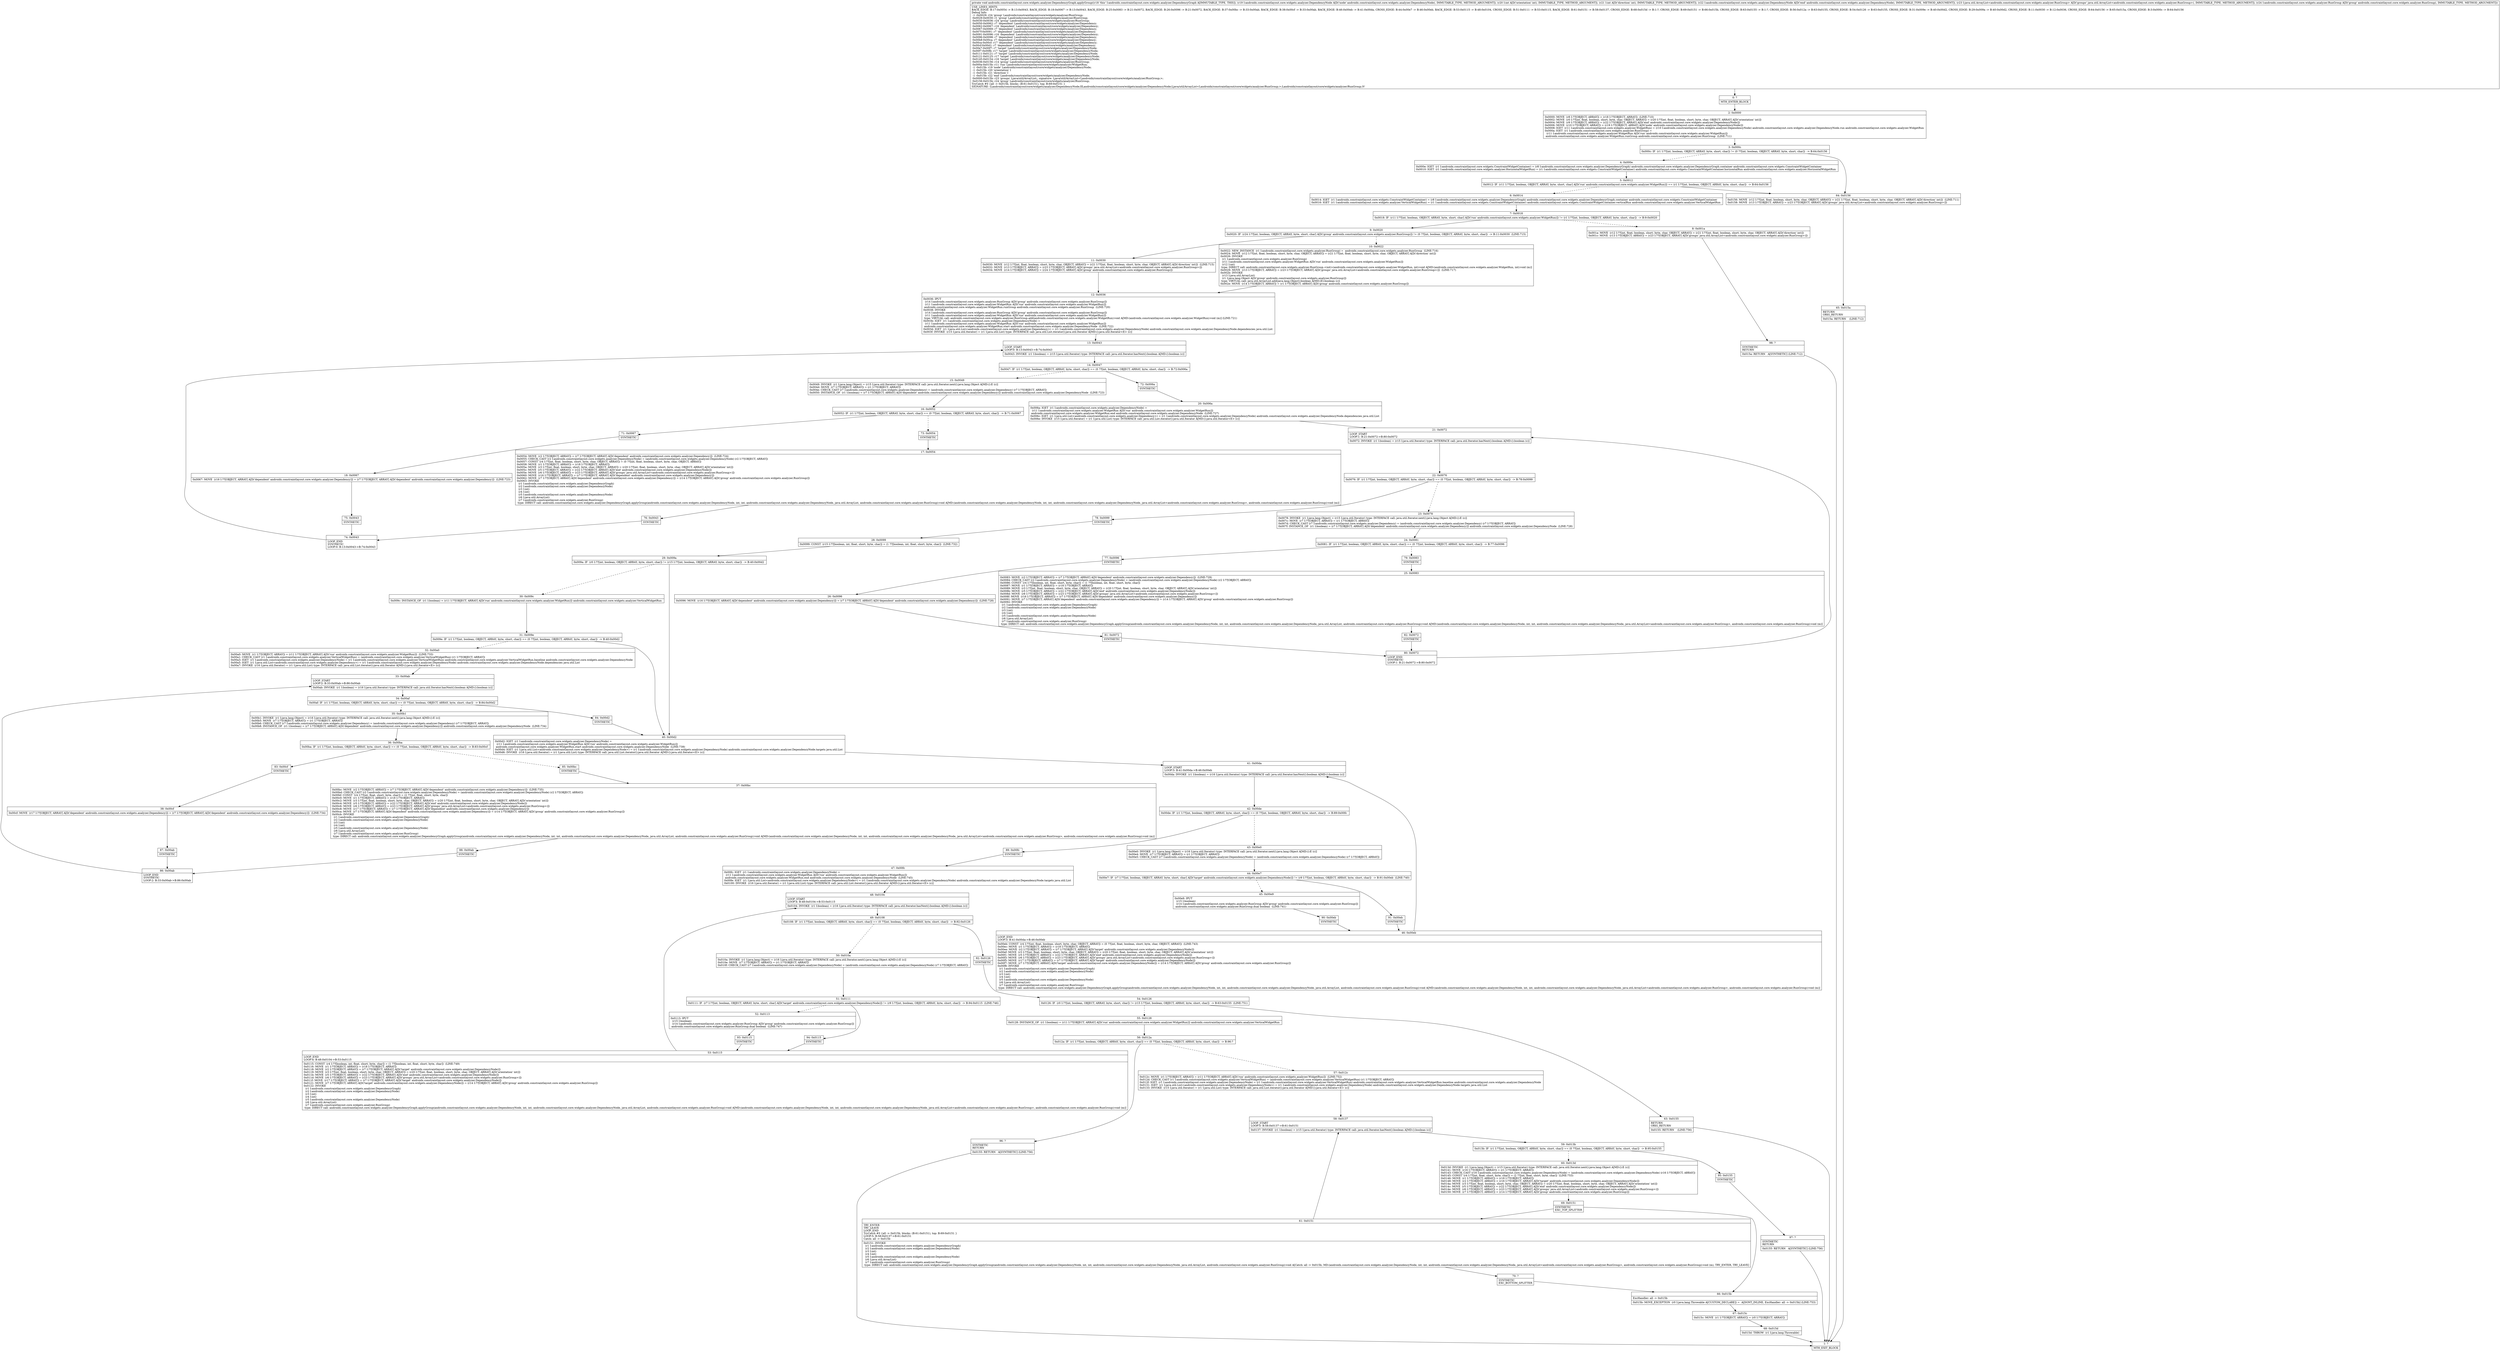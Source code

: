 digraph "CFG forandroidx.constraintlayout.core.widgets.analyzer.DependencyGraph.applyGroup(Landroidx\/constraintlayout\/core\/widgets\/analyzer\/DependencyNode;IILandroidx\/constraintlayout\/core\/widgets\/analyzer\/DependencyNode;Ljava\/util\/ArrayList;Landroidx\/constraintlayout\/core\/widgets\/analyzer\/RunGroup;)V" {
Node_0 [shape=record,label="{0\:\ ?|MTH_ENTER_BLOCK\l}"];
Node_2 [shape=record,label="{2\:\ 0x0000|0x0000: MOVE  (r8 I:??[OBJECT, ARRAY]) = (r18 I:??[OBJECT, ARRAY])  (LINE:710)\l0x0002: MOVE  (r0 I:??[int, float, boolean, short, byte, char, OBJECT, ARRAY]) = (r20 I:??[int, float, boolean, short, byte, char, OBJECT, ARRAY] A[D('orientation' int)]) \l0x0004: MOVE  (r9 I:??[OBJECT, ARRAY]) = (r22 I:??[OBJECT, ARRAY] A[D('end' androidx.constraintlayout.core.widgets.analyzer.DependencyNode)]) \l0x0006: MOVE  (r10 I:??[OBJECT, ARRAY]) = (r19 I:??[OBJECT, ARRAY] A[D('node' androidx.constraintlayout.core.widgets.analyzer.DependencyNode)]) \l0x0008: IGET  (r11 I:androidx.constraintlayout.core.widgets.analyzer.WidgetRun) = (r10 I:androidx.constraintlayout.core.widgets.analyzer.DependencyNode) androidx.constraintlayout.core.widgets.analyzer.DependencyNode.run androidx.constraintlayout.core.widgets.analyzer.WidgetRun \l0x000a: IGET  (r1 I:androidx.constraintlayout.core.widgets.analyzer.RunGroup) = \l  (r11 I:androidx.constraintlayout.core.widgets.analyzer.WidgetRun A[D('run' androidx.constraintlayout.core.widgets.analyzer.WidgetRun)])\l androidx.constraintlayout.core.widgets.analyzer.WidgetRun.runGroup androidx.constraintlayout.core.widgets.analyzer.RunGroup  (LINE:711)\l}"];
Node_3 [shape=record,label="{3\:\ 0x000c|0x000c: IF  (r1 I:??[int, boolean, OBJECT, ARRAY, byte, short, char]) != (0 ??[int, boolean, OBJECT, ARRAY, byte, short, char])  \-\> B:64:0x0156 \l}"];
Node_4 [shape=record,label="{4\:\ 0x000e|0x000e: IGET  (r1 I:androidx.constraintlayout.core.widgets.ConstraintWidgetContainer) = (r8 I:androidx.constraintlayout.core.widgets.analyzer.DependencyGraph) androidx.constraintlayout.core.widgets.analyzer.DependencyGraph.container androidx.constraintlayout.core.widgets.ConstraintWidgetContainer \l0x0010: IGET  (r1 I:androidx.constraintlayout.core.widgets.analyzer.HorizontalWidgetRun) = (r1 I:androidx.constraintlayout.core.widgets.ConstraintWidgetContainer) androidx.constraintlayout.core.widgets.ConstraintWidgetContainer.horizontalRun androidx.constraintlayout.core.widgets.analyzer.HorizontalWidgetRun \l}"];
Node_5 [shape=record,label="{5\:\ 0x0012|0x0012: IF  (r11 I:??[int, boolean, OBJECT, ARRAY, byte, short, char] A[D('run' androidx.constraintlayout.core.widgets.analyzer.WidgetRun)]) == (r1 I:??[int, boolean, OBJECT, ARRAY, byte, short, char])  \-\> B:64:0x0156 \l}"];
Node_6 [shape=record,label="{6\:\ 0x0014|0x0014: IGET  (r1 I:androidx.constraintlayout.core.widgets.ConstraintWidgetContainer) = (r8 I:androidx.constraintlayout.core.widgets.analyzer.DependencyGraph) androidx.constraintlayout.core.widgets.analyzer.DependencyGraph.container androidx.constraintlayout.core.widgets.ConstraintWidgetContainer \l0x0016: IGET  (r1 I:androidx.constraintlayout.core.widgets.analyzer.VerticalWidgetRun) = (r1 I:androidx.constraintlayout.core.widgets.ConstraintWidgetContainer) androidx.constraintlayout.core.widgets.ConstraintWidgetContainer.verticalRun androidx.constraintlayout.core.widgets.analyzer.VerticalWidgetRun \l}"];
Node_7 [shape=record,label="{7\:\ 0x0018|0x0018: IF  (r11 I:??[int, boolean, OBJECT, ARRAY, byte, short, char] A[D('run' androidx.constraintlayout.core.widgets.analyzer.WidgetRun)]) != (r1 I:??[int, boolean, OBJECT, ARRAY, byte, short, char])  \-\> B:9:0x0020 \l}"];
Node_8 [shape=record,label="{8\:\ 0x001a|0x001a: MOVE  (r12 I:??[int, float, boolean, short, byte, char, OBJECT, ARRAY]) = (r21 I:??[int, float, boolean, short, byte, char, OBJECT, ARRAY] A[D('direction' int)]) \l0x001c: MOVE  (r13 I:??[OBJECT, ARRAY]) = (r23 I:??[OBJECT, ARRAY] A[D('groups' java.util.ArrayList\<androidx.constraintlayout.core.widgets.analyzer.RunGroup\>)]) \l}"];
Node_98 [shape=record,label="{98\:\ ?|SYNTHETIC\lRETURN\l|0x015a: RETURN   A[SYNTHETIC] (LINE:712)\l}"];
Node_1 [shape=record,label="{1\:\ ?|MTH_EXIT_BLOCK\l}"];
Node_9 [shape=record,label="{9\:\ 0x0020|0x0020: IF  (r24 I:??[int, boolean, OBJECT, ARRAY, byte, short, char] A[D('group' androidx.constraintlayout.core.widgets.analyzer.RunGroup)]) != (0 ??[int, boolean, OBJECT, ARRAY, byte, short, char])  \-\> B:11:0x0030  (LINE:715)\l}"];
Node_10 [shape=record,label="{10\:\ 0x0022|0x0022: NEW_INSTANCE  (r1 I:androidx.constraintlayout.core.widgets.analyzer.RunGroup) =  androidx.constraintlayout.core.widgets.analyzer.RunGroup  (LINE:716)\l0x0024: MOVE  (r12 I:??[int, float, boolean, short, byte, char, OBJECT, ARRAY]) = (r21 I:??[int, float, boolean, short, byte, char, OBJECT, ARRAY] A[D('direction' int)]) \l0x0026: INVOKE  \l  (r1 I:androidx.constraintlayout.core.widgets.analyzer.RunGroup)\l  (r11 I:androidx.constraintlayout.core.widgets.analyzer.WidgetRun A[D('run' androidx.constraintlayout.core.widgets.analyzer.WidgetRun)])\l  (r12 I:int)\l type: DIRECT call: androidx.constraintlayout.core.widgets.analyzer.RunGroup.\<init\>(androidx.constraintlayout.core.widgets.analyzer.WidgetRun, int):void A[MD:(androidx.constraintlayout.core.widgets.analyzer.WidgetRun, int):void (m)]\l0x0029: MOVE  (r13 I:??[OBJECT, ARRAY]) = (r23 I:??[OBJECT, ARRAY] A[D('groups' java.util.ArrayList\<androidx.constraintlayout.core.widgets.analyzer.RunGroup\>)])  (LINE:717)\l0x002b: INVOKE  \l  (r13 I:java.util.ArrayList)\l  (r1 I:java.lang.Object A[D('group' androidx.constraintlayout.core.widgets.analyzer.RunGroup)])\l type: VIRTUAL call: java.util.ArrayList.add(java.lang.Object):boolean A[MD:(E):boolean (c)]\l0x002e: MOVE  (r14 I:??[OBJECT, ARRAY]) = (r1 I:??[OBJECT, ARRAY] A[D('group' androidx.constraintlayout.core.widgets.analyzer.RunGroup)]) \l}"];
Node_12 [shape=record,label="{12\:\ 0x0036|0x0036: IPUT  \l  (r14 I:androidx.constraintlayout.core.widgets.analyzer.RunGroup A[D('group' androidx.constraintlayout.core.widgets.analyzer.RunGroup)])\l  (r11 I:androidx.constraintlayout.core.widgets.analyzer.WidgetRun A[D('run' androidx.constraintlayout.core.widgets.analyzer.WidgetRun)])\l androidx.constraintlayout.core.widgets.analyzer.WidgetRun.runGroup androidx.constraintlayout.core.widgets.analyzer.RunGroup  (LINE:720)\l0x0038: INVOKE  \l  (r14 I:androidx.constraintlayout.core.widgets.analyzer.RunGroup A[D('group' androidx.constraintlayout.core.widgets.analyzer.RunGroup)])\l  (r11 I:androidx.constraintlayout.core.widgets.analyzer.WidgetRun A[D('run' androidx.constraintlayout.core.widgets.analyzer.WidgetRun)])\l type: VIRTUAL call: androidx.constraintlayout.core.widgets.analyzer.RunGroup.add(androidx.constraintlayout.core.widgets.analyzer.WidgetRun):void A[MD:(androidx.constraintlayout.core.widgets.analyzer.WidgetRun):void (m)] (LINE:721)\l0x003b: IGET  (r1 I:androidx.constraintlayout.core.widgets.analyzer.DependencyNode) = \l  (r11 I:androidx.constraintlayout.core.widgets.analyzer.WidgetRun A[D('run' androidx.constraintlayout.core.widgets.analyzer.WidgetRun)])\l androidx.constraintlayout.core.widgets.analyzer.WidgetRun.start androidx.constraintlayout.core.widgets.analyzer.DependencyNode  (LINE:722)\l0x003d: IGET  (r1 I:java.util.List\<androidx.constraintlayout.core.widgets.analyzer.Dependency\>) = (r1 I:androidx.constraintlayout.core.widgets.analyzer.DependencyNode) androidx.constraintlayout.core.widgets.analyzer.DependencyNode.dependencies java.util.List \l0x003f: INVOKE  (r15 I:java.util.Iterator) = (r1 I:java.util.List) type: INTERFACE call: java.util.List.iterator():java.util.Iterator A[MD:():java.util.Iterator\<E\> (c)]\l}"];
Node_13 [shape=record,label="{13\:\ 0x0043|LOOP_START\lLOOP:0: B:13:0x0043\-\>B:74:0x0043\l|0x0043: INVOKE  (r1 I:boolean) = (r15 I:java.util.Iterator) type: INTERFACE call: java.util.Iterator.hasNext():boolean A[MD:():boolean (c)]\l}"];
Node_14 [shape=record,label="{14\:\ 0x0047|0x0047: IF  (r1 I:??[int, boolean, OBJECT, ARRAY, byte, short, char]) == (0 ??[int, boolean, OBJECT, ARRAY, byte, short, char])  \-\> B:72:0x006a \l}"];
Node_15 [shape=record,label="{15\:\ 0x0049|0x0049: INVOKE  (r1 I:java.lang.Object) = (r15 I:java.util.Iterator) type: INTERFACE call: java.util.Iterator.next():java.lang.Object A[MD:():E (c)]\l0x004d: MOVE  (r7 I:??[OBJECT, ARRAY]) = (r1 I:??[OBJECT, ARRAY]) \l0x004e: CHECK_CAST (r7 I:androidx.constraintlayout.core.widgets.analyzer.Dependency) = (androidx.constraintlayout.core.widgets.analyzer.Dependency) (r7 I:??[OBJECT, ARRAY]) \l0x0050: INSTANCE_OF  (r1 I:boolean) = (r7 I:??[OBJECT, ARRAY] A[D('dependent' androidx.constraintlayout.core.widgets.analyzer.Dependency)]) androidx.constraintlayout.core.widgets.analyzer.DependencyNode  (LINE:723)\l}"];
Node_16 [shape=record,label="{16\:\ 0x0052|0x0052: IF  (r1 I:??[int, boolean, OBJECT, ARRAY, byte, short, char]) == (0 ??[int, boolean, OBJECT, ARRAY, byte, short, char])  \-\> B:71:0x0067 \l}"];
Node_71 [shape=record,label="{71\:\ 0x0067|SYNTHETIC\l}"];
Node_18 [shape=record,label="{18\:\ 0x0067|0x0067: MOVE  (r16 I:??[OBJECT, ARRAY] A[D('dependent' androidx.constraintlayout.core.widgets.analyzer.Dependency)]) = (r7 I:??[OBJECT, ARRAY] A[D('dependent' androidx.constraintlayout.core.widgets.analyzer.Dependency)])  (LINE:723)\l}"];
Node_75 [shape=record,label="{75\:\ 0x0043|SYNTHETIC\l}"];
Node_74 [shape=record,label="{74\:\ 0x0043|LOOP_END\lSYNTHETIC\lLOOP:0: B:13:0x0043\-\>B:74:0x0043\l}"];
Node_73 [shape=record,label="{73\:\ 0x0054|SYNTHETIC\l}"];
Node_17 [shape=record,label="{17\:\ 0x0054|0x0054: MOVE  (r2 I:??[OBJECT, ARRAY]) = (r7 I:??[OBJECT, ARRAY] A[D('dependent' androidx.constraintlayout.core.widgets.analyzer.Dependency)])  (LINE:724)\l0x0055: CHECK_CAST (r2 I:androidx.constraintlayout.core.widgets.analyzer.DependencyNode) = (androidx.constraintlayout.core.widgets.analyzer.DependencyNode) (r2 I:??[OBJECT, ARRAY]) \l0x0057: CONST  (r4 I:??[int, float, boolean, short, byte, char, OBJECT, ARRAY]) = (0 ??[int, float, boolean, short, byte, char, OBJECT, ARRAY]) \l0x0058: MOVE  (r1 I:??[OBJECT, ARRAY]) = (r18 I:??[OBJECT, ARRAY]) \l0x005a: MOVE  (r3 I:??[int, float, boolean, short, byte, char, OBJECT, ARRAY]) = (r20 I:??[int, float, boolean, short, byte, char, OBJECT, ARRAY] A[D('orientation' int)]) \l0x005c: MOVE  (r5 I:??[OBJECT, ARRAY]) = (r22 I:??[OBJECT, ARRAY] A[D('end' androidx.constraintlayout.core.widgets.analyzer.DependencyNode)]) \l0x005e: MOVE  (r6 I:??[OBJECT, ARRAY]) = (r23 I:??[OBJECT, ARRAY] A[D('groups' java.util.ArrayList\<androidx.constraintlayout.core.widgets.analyzer.RunGroup\>)]) \l0x0060: MOVE  (r16 I:??[OBJECT, ARRAY]) = (r7 I:??[OBJECT, ARRAY] A[D('dependent' androidx.constraintlayout.core.widgets.analyzer.Dependency)]) \l0x0062: MOVE  (r7 I:??[OBJECT, ARRAY] A[D('dependent' androidx.constraintlayout.core.widgets.analyzer.Dependency)]) = (r14 I:??[OBJECT, ARRAY] A[D('group' androidx.constraintlayout.core.widgets.analyzer.RunGroup)]) \l0x0063: INVOKE  \l  (r1 I:androidx.constraintlayout.core.widgets.analyzer.DependencyGraph)\l  (r2 I:androidx.constraintlayout.core.widgets.analyzer.DependencyNode)\l  (r3 I:int)\l  (r4 I:int)\l  (r5 I:androidx.constraintlayout.core.widgets.analyzer.DependencyNode)\l  (r6 I:java.util.ArrayList)\l  (r7 I:androidx.constraintlayout.core.widgets.analyzer.RunGroup)\l type: DIRECT call: androidx.constraintlayout.core.widgets.analyzer.DependencyGraph.applyGroup(androidx.constraintlayout.core.widgets.analyzer.DependencyNode, int, int, androidx.constraintlayout.core.widgets.analyzer.DependencyNode, java.util.ArrayList, androidx.constraintlayout.core.widgets.analyzer.RunGroup):void A[MD:(androidx.constraintlayout.core.widgets.analyzer.DependencyNode, int, int, androidx.constraintlayout.core.widgets.analyzer.DependencyNode, java.util.ArrayList\<androidx.constraintlayout.core.widgets.analyzer.RunGroup\>, androidx.constraintlayout.core.widgets.analyzer.RunGroup):void (m)]\l}"];
Node_76 [shape=record,label="{76\:\ 0x0043|SYNTHETIC\l}"];
Node_72 [shape=record,label="{72\:\ 0x006a|SYNTHETIC\l}"];
Node_20 [shape=record,label="{20\:\ 0x006a|0x006a: IGET  (r1 I:androidx.constraintlayout.core.widgets.analyzer.DependencyNode) = \l  (r11 I:androidx.constraintlayout.core.widgets.analyzer.WidgetRun A[D('run' androidx.constraintlayout.core.widgets.analyzer.WidgetRun)])\l androidx.constraintlayout.core.widgets.analyzer.WidgetRun.end androidx.constraintlayout.core.widgets.analyzer.DependencyNode  (LINE:727)\l0x006c: IGET  (r1 I:java.util.List\<androidx.constraintlayout.core.widgets.analyzer.Dependency\>) = (r1 I:androidx.constraintlayout.core.widgets.analyzer.DependencyNode) androidx.constraintlayout.core.widgets.analyzer.DependencyNode.dependencies java.util.List \l0x006e: INVOKE  (r15 I:java.util.Iterator) = (r1 I:java.util.List) type: INTERFACE call: java.util.List.iterator():java.util.Iterator A[MD:():java.util.Iterator\<E\> (c)]\l}"];
Node_21 [shape=record,label="{21\:\ 0x0072|LOOP_START\lLOOP:1: B:21:0x0072\-\>B:80:0x0072\l|0x0072: INVOKE  (r1 I:boolean) = (r15 I:java.util.Iterator) type: INTERFACE call: java.util.Iterator.hasNext():boolean A[MD:():boolean (c)]\l}"];
Node_22 [shape=record,label="{22\:\ 0x0076|0x0076: IF  (r1 I:??[int, boolean, OBJECT, ARRAY, byte, short, char]) == (0 ??[int, boolean, OBJECT, ARRAY, byte, short, char])  \-\> B:78:0x0099 \l}"];
Node_23 [shape=record,label="{23\:\ 0x0078|0x0078: INVOKE  (r1 I:java.lang.Object) = (r15 I:java.util.Iterator) type: INTERFACE call: java.util.Iterator.next():java.lang.Object A[MD:():E (c)]\l0x007c: MOVE  (r7 I:??[OBJECT, ARRAY]) = (r1 I:??[OBJECT, ARRAY]) \l0x007d: CHECK_CAST (r7 I:androidx.constraintlayout.core.widgets.analyzer.Dependency) = (androidx.constraintlayout.core.widgets.analyzer.Dependency) (r7 I:??[OBJECT, ARRAY]) \l0x007f: INSTANCE_OF  (r1 I:boolean) = (r7 I:??[OBJECT, ARRAY] A[D('dependent' androidx.constraintlayout.core.widgets.analyzer.Dependency)]) androidx.constraintlayout.core.widgets.analyzer.DependencyNode  (LINE:728)\l}"];
Node_24 [shape=record,label="{24\:\ 0x0081|0x0081: IF  (r1 I:??[int, boolean, OBJECT, ARRAY, byte, short, char]) == (0 ??[int, boolean, OBJECT, ARRAY, byte, short, char])  \-\> B:77:0x0096 \l}"];
Node_77 [shape=record,label="{77\:\ 0x0096|SYNTHETIC\l}"];
Node_26 [shape=record,label="{26\:\ 0x0096|0x0096: MOVE  (r16 I:??[OBJECT, ARRAY] A[D('dependent' androidx.constraintlayout.core.widgets.analyzer.Dependency)]) = (r7 I:??[OBJECT, ARRAY] A[D('dependent' androidx.constraintlayout.core.widgets.analyzer.Dependency)])  (LINE:728)\l}"];
Node_81 [shape=record,label="{81\:\ 0x0072|SYNTHETIC\l}"];
Node_80 [shape=record,label="{80\:\ 0x0072|LOOP_END\lSYNTHETIC\lLOOP:1: B:21:0x0072\-\>B:80:0x0072\l}"];
Node_79 [shape=record,label="{79\:\ 0x0083|SYNTHETIC\l}"];
Node_25 [shape=record,label="{25\:\ 0x0083|0x0083: MOVE  (r2 I:??[OBJECT, ARRAY]) = (r7 I:??[OBJECT, ARRAY] A[D('dependent' androidx.constraintlayout.core.widgets.analyzer.Dependency)])  (LINE:729)\l0x0084: CHECK_CAST (r2 I:androidx.constraintlayout.core.widgets.analyzer.DependencyNode) = (androidx.constraintlayout.core.widgets.analyzer.DependencyNode) (r2 I:??[OBJECT, ARRAY]) \l0x0086: CONST  (r4 I:??[boolean, int, float, short, byte, char]) = (1 ??[boolean, int, float, short, byte, char]) \l0x0087: MOVE  (r1 I:??[OBJECT, ARRAY]) = (r18 I:??[OBJECT, ARRAY]) \l0x0089: MOVE  (r3 I:??[int, float, boolean, short, byte, char, OBJECT, ARRAY]) = (r20 I:??[int, float, boolean, short, byte, char, OBJECT, ARRAY] A[D('orientation' int)]) \l0x008b: MOVE  (r5 I:??[OBJECT, ARRAY]) = (r22 I:??[OBJECT, ARRAY] A[D('end' androidx.constraintlayout.core.widgets.analyzer.DependencyNode)]) \l0x008d: MOVE  (r6 I:??[OBJECT, ARRAY]) = (r23 I:??[OBJECT, ARRAY] A[D('groups' java.util.ArrayList\<androidx.constraintlayout.core.widgets.analyzer.RunGroup\>)]) \l0x008f: MOVE  (r16 I:??[OBJECT, ARRAY]) = (r7 I:??[OBJECT, ARRAY] A[D('dependent' androidx.constraintlayout.core.widgets.analyzer.Dependency)]) \l0x0091: MOVE  (r7 I:??[OBJECT, ARRAY] A[D('dependent' androidx.constraintlayout.core.widgets.analyzer.Dependency)]) = (r14 I:??[OBJECT, ARRAY] A[D('group' androidx.constraintlayout.core.widgets.analyzer.RunGroup)]) \l0x0092: INVOKE  \l  (r1 I:androidx.constraintlayout.core.widgets.analyzer.DependencyGraph)\l  (r2 I:androidx.constraintlayout.core.widgets.analyzer.DependencyNode)\l  (r3 I:int)\l  (r4 I:int)\l  (r5 I:androidx.constraintlayout.core.widgets.analyzer.DependencyNode)\l  (r6 I:java.util.ArrayList)\l  (r7 I:androidx.constraintlayout.core.widgets.analyzer.RunGroup)\l type: DIRECT call: androidx.constraintlayout.core.widgets.analyzer.DependencyGraph.applyGroup(androidx.constraintlayout.core.widgets.analyzer.DependencyNode, int, int, androidx.constraintlayout.core.widgets.analyzer.DependencyNode, java.util.ArrayList, androidx.constraintlayout.core.widgets.analyzer.RunGroup):void A[MD:(androidx.constraintlayout.core.widgets.analyzer.DependencyNode, int, int, androidx.constraintlayout.core.widgets.analyzer.DependencyNode, java.util.ArrayList\<androidx.constraintlayout.core.widgets.analyzer.RunGroup\>, androidx.constraintlayout.core.widgets.analyzer.RunGroup):void (m)]\l}"];
Node_82 [shape=record,label="{82\:\ 0x0072|SYNTHETIC\l}"];
Node_78 [shape=record,label="{78\:\ 0x0099|SYNTHETIC\l}"];
Node_28 [shape=record,label="{28\:\ 0x0099|0x0099: CONST  (r15 I:??[boolean, int, float, short, byte, char]) = (1 ??[boolean, int, float, short, byte, char])  (LINE:732)\l}"];
Node_29 [shape=record,label="{29\:\ 0x009a|0x009a: IF  (r0 I:??[int, boolean, OBJECT, ARRAY, byte, short, char]) != (r15 I:??[int, boolean, OBJECT, ARRAY, byte, short, char])  \-\> B:40:0x00d2 \l}"];
Node_30 [shape=record,label="{30\:\ 0x009c|0x009c: INSTANCE_OF  (r1 I:boolean) = (r11 I:??[OBJECT, ARRAY] A[D('run' androidx.constraintlayout.core.widgets.analyzer.WidgetRun)]) androidx.constraintlayout.core.widgets.analyzer.VerticalWidgetRun \l}"];
Node_31 [shape=record,label="{31\:\ 0x009e|0x009e: IF  (r1 I:??[int, boolean, OBJECT, ARRAY, byte, short, char]) == (0 ??[int, boolean, OBJECT, ARRAY, byte, short, char])  \-\> B:40:0x00d2 \l}"];
Node_32 [shape=record,label="{32\:\ 0x00a0|0x00a0: MOVE  (r1 I:??[OBJECT, ARRAY]) = (r11 I:??[OBJECT, ARRAY] A[D('run' androidx.constraintlayout.core.widgets.analyzer.WidgetRun)])  (LINE:733)\l0x00a1: CHECK_CAST (r1 I:androidx.constraintlayout.core.widgets.analyzer.VerticalWidgetRun) = (androidx.constraintlayout.core.widgets.analyzer.VerticalWidgetRun) (r1 I:??[OBJECT, ARRAY]) \l0x00a3: IGET  (r1 I:androidx.constraintlayout.core.widgets.analyzer.DependencyNode) = (r1 I:androidx.constraintlayout.core.widgets.analyzer.VerticalWidgetRun) androidx.constraintlayout.core.widgets.analyzer.VerticalWidgetRun.baseline androidx.constraintlayout.core.widgets.analyzer.DependencyNode \l0x00a5: IGET  (r1 I:java.util.List\<androidx.constraintlayout.core.widgets.analyzer.Dependency\>) = (r1 I:androidx.constraintlayout.core.widgets.analyzer.DependencyNode) androidx.constraintlayout.core.widgets.analyzer.DependencyNode.dependencies java.util.List \l0x00a7: INVOKE  (r16 I:java.util.Iterator) = (r1 I:java.util.List) type: INTERFACE call: java.util.List.iterator():java.util.Iterator A[MD:():java.util.Iterator\<E\> (c)]\l}"];
Node_33 [shape=record,label="{33\:\ 0x00ab|LOOP_START\lLOOP:2: B:33:0x00ab\-\>B:86:0x00ab\l|0x00ab: INVOKE  (r1 I:boolean) = (r16 I:java.util.Iterator) type: INTERFACE call: java.util.Iterator.hasNext():boolean A[MD:():boolean (c)]\l}"];
Node_34 [shape=record,label="{34\:\ 0x00af|0x00af: IF  (r1 I:??[int, boolean, OBJECT, ARRAY, byte, short, char]) == (0 ??[int, boolean, OBJECT, ARRAY, byte, short, char])  \-\> B:84:0x00d2 \l}"];
Node_35 [shape=record,label="{35\:\ 0x00b1|0x00b1: INVOKE  (r1 I:java.lang.Object) = (r16 I:java.util.Iterator) type: INTERFACE call: java.util.Iterator.next():java.lang.Object A[MD:():E (c)]\l0x00b5: MOVE  (r7 I:??[OBJECT, ARRAY]) = (r1 I:??[OBJECT, ARRAY]) \l0x00b6: CHECK_CAST (r7 I:androidx.constraintlayout.core.widgets.analyzer.Dependency) = (androidx.constraintlayout.core.widgets.analyzer.Dependency) (r7 I:??[OBJECT, ARRAY]) \l0x00b8: INSTANCE_OF  (r1 I:boolean) = (r7 I:??[OBJECT, ARRAY] A[D('dependent' androidx.constraintlayout.core.widgets.analyzer.Dependency)]) androidx.constraintlayout.core.widgets.analyzer.DependencyNode  (LINE:734)\l}"];
Node_36 [shape=record,label="{36\:\ 0x00ba|0x00ba: IF  (r1 I:??[int, boolean, OBJECT, ARRAY, byte, short, char]) == (0 ??[int, boolean, OBJECT, ARRAY, byte, short, char])  \-\> B:83:0x00cf \l}"];
Node_83 [shape=record,label="{83\:\ 0x00cf|SYNTHETIC\l}"];
Node_38 [shape=record,label="{38\:\ 0x00cf|0x00cf: MOVE  (r17 I:??[OBJECT, ARRAY] A[D('dependent' androidx.constraintlayout.core.widgets.analyzer.Dependency)]) = (r7 I:??[OBJECT, ARRAY] A[D('dependent' androidx.constraintlayout.core.widgets.analyzer.Dependency)])  (LINE:734)\l}"];
Node_87 [shape=record,label="{87\:\ 0x00ab|SYNTHETIC\l}"];
Node_86 [shape=record,label="{86\:\ 0x00ab|LOOP_END\lSYNTHETIC\lLOOP:2: B:33:0x00ab\-\>B:86:0x00ab\l}"];
Node_85 [shape=record,label="{85\:\ 0x00bc|SYNTHETIC\l}"];
Node_37 [shape=record,label="{37\:\ 0x00bc|0x00bc: MOVE  (r2 I:??[OBJECT, ARRAY]) = (r7 I:??[OBJECT, ARRAY] A[D('dependent' androidx.constraintlayout.core.widgets.analyzer.Dependency)])  (LINE:735)\l0x00bd: CHECK_CAST (r2 I:androidx.constraintlayout.core.widgets.analyzer.DependencyNode) = (androidx.constraintlayout.core.widgets.analyzer.DependencyNode) (r2 I:??[OBJECT, ARRAY]) \l0x00bf: CONST  (r4 I:??[int, float, short, byte, char]) = (2 ??[int, float, short, byte, char]) \l0x00c0: MOVE  (r1 I:??[OBJECT, ARRAY]) = (r18 I:??[OBJECT, ARRAY]) \l0x00c2: MOVE  (r3 I:??[int, float, boolean, short, byte, char, OBJECT, ARRAY]) = (r20 I:??[int, float, boolean, short, byte, char, OBJECT, ARRAY] A[D('orientation' int)]) \l0x00c4: MOVE  (r5 I:??[OBJECT, ARRAY]) = (r22 I:??[OBJECT, ARRAY] A[D('end' androidx.constraintlayout.core.widgets.analyzer.DependencyNode)]) \l0x00c6: MOVE  (r6 I:??[OBJECT, ARRAY]) = (r23 I:??[OBJECT, ARRAY] A[D('groups' java.util.ArrayList\<androidx.constraintlayout.core.widgets.analyzer.RunGroup\>)]) \l0x00c8: MOVE  (r17 I:??[OBJECT, ARRAY]) = (r7 I:??[OBJECT, ARRAY] A[D('dependent' androidx.constraintlayout.core.widgets.analyzer.Dependency)]) \l0x00ca: MOVE  (r7 I:??[OBJECT, ARRAY] A[D('dependent' androidx.constraintlayout.core.widgets.analyzer.Dependency)]) = (r14 I:??[OBJECT, ARRAY] A[D('group' androidx.constraintlayout.core.widgets.analyzer.RunGroup)]) \l0x00cb: INVOKE  \l  (r1 I:androidx.constraintlayout.core.widgets.analyzer.DependencyGraph)\l  (r2 I:androidx.constraintlayout.core.widgets.analyzer.DependencyNode)\l  (r3 I:int)\l  (r4 I:int)\l  (r5 I:androidx.constraintlayout.core.widgets.analyzer.DependencyNode)\l  (r6 I:java.util.ArrayList)\l  (r7 I:androidx.constraintlayout.core.widgets.analyzer.RunGroup)\l type: DIRECT call: androidx.constraintlayout.core.widgets.analyzer.DependencyGraph.applyGroup(androidx.constraintlayout.core.widgets.analyzer.DependencyNode, int, int, androidx.constraintlayout.core.widgets.analyzer.DependencyNode, java.util.ArrayList, androidx.constraintlayout.core.widgets.analyzer.RunGroup):void A[MD:(androidx.constraintlayout.core.widgets.analyzer.DependencyNode, int, int, androidx.constraintlayout.core.widgets.analyzer.DependencyNode, java.util.ArrayList\<androidx.constraintlayout.core.widgets.analyzer.RunGroup\>, androidx.constraintlayout.core.widgets.analyzer.RunGroup):void (m)]\l}"];
Node_88 [shape=record,label="{88\:\ 0x00ab|SYNTHETIC\l}"];
Node_84 [shape=record,label="{84\:\ 0x00d2|SYNTHETIC\l}"];
Node_40 [shape=record,label="{40\:\ 0x00d2|0x00d2: IGET  (r1 I:androidx.constraintlayout.core.widgets.analyzer.DependencyNode) = \l  (r11 I:androidx.constraintlayout.core.widgets.analyzer.WidgetRun A[D('run' androidx.constraintlayout.core.widgets.analyzer.WidgetRun)])\l androidx.constraintlayout.core.widgets.analyzer.WidgetRun.start androidx.constraintlayout.core.widgets.analyzer.DependencyNode  (LINE:739)\l0x00d4: IGET  (r1 I:java.util.List\<androidx.constraintlayout.core.widgets.analyzer.DependencyNode\>) = (r1 I:androidx.constraintlayout.core.widgets.analyzer.DependencyNode) androidx.constraintlayout.core.widgets.analyzer.DependencyNode.targets java.util.List \l0x00d6: INVOKE  (r16 I:java.util.Iterator) = (r1 I:java.util.List) type: INTERFACE call: java.util.List.iterator():java.util.Iterator A[MD:():java.util.Iterator\<E\> (c)]\l}"];
Node_41 [shape=record,label="{41\:\ 0x00da|LOOP_START\lLOOP:3: B:41:0x00da\-\>B:46:0x00eb\l|0x00da: INVOKE  (r1 I:boolean) = (r16 I:java.util.Iterator) type: INTERFACE call: java.util.Iterator.hasNext():boolean A[MD:():boolean (c)]\l}"];
Node_42 [shape=record,label="{42\:\ 0x00de|0x00de: IF  (r1 I:??[int, boolean, OBJECT, ARRAY, byte, short, char]) == (0 ??[int, boolean, OBJECT, ARRAY, byte, short, char])  \-\> B:89:0x00fc \l}"];
Node_43 [shape=record,label="{43\:\ 0x00e0|0x00e0: INVOKE  (r1 I:java.lang.Object) = (r16 I:java.util.Iterator) type: INTERFACE call: java.util.Iterator.next():java.lang.Object A[MD:():E (c)]\l0x00e4: MOVE  (r7 I:??[OBJECT, ARRAY]) = (r1 I:??[OBJECT, ARRAY]) \l0x00e5: CHECK_CAST (r7 I:androidx.constraintlayout.core.widgets.analyzer.DependencyNode) = (androidx.constraintlayout.core.widgets.analyzer.DependencyNode) (r7 I:??[OBJECT, ARRAY]) \l}"];
Node_44 [shape=record,label="{44\:\ 0x00e7|0x00e7: IF  (r7 I:??[int, boolean, OBJECT, ARRAY, byte, short, char] A[D('target' androidx.constraintlayout.core.widgets.analyzer.DependencyNode)]) != (r9 I:??[int, boolean, OBJECT, ARRAY, byte, short, char])  \-\> B:91:0x00eb  (LINE:740)\l}"];
Node_45 [shape=record,label="{45\:\ 0x00e9|0x00e9: IPUT  \l  (r15 I:boolean)\l  (r14 I:androidx.constraintlayout.core.widgets.analyzer.RunGroup A[D('group' androidx.constraintlayout.core.widgets.analyzer.RunGroup)])\l androidx.constraintlayout.core.widgets.analyzer.RunGroup.dual boolean  (LINE:741)\l}"];
Node_90 [shape=record,label="{90\:\ 0x00eb|SYNTHETIC\l}"];
Node_46 [shape=record,label="{46\:\ 0x00eb|LOOP_END\lLOOP:3: B:41:0x00da\-\>B:46:0x00eb\l|0x00eb: CONST  (r4 I:??[int, float, boolean, short, byte, char, OBJECT, ARRAY]) = (0 ??[int, float, boolean, short, byte, char, OBJECT, ARRAY])  (LINE:743)\l0x00ec: MOVE  (r1 I:??[OBJECT, ARRAY]) = (r18 I:??[OBJECT, ARRAY]) \l0x00ee: MOVE  (r2 I:??[OBJECT, ARRAY]) = (r7 I:??[OBJECT, ARRAY] A[D('target' androidx.constraintlayout.core.widgets.analyzer.DependencyNode)]) \l0x00ef: MOVE  (r3 I:??[int, float, boolean, short, byte, char, OBJECT, ARRAY]) = (r20 I:??[int, float, boolean, short, byte, char, OBJECT, ARRAY] A[D('orientation' int)]) \l0x00f1: MOVE  (r5 I:??[OBJECT, ARRAY]) = (r22 I:??[OBJECT, ARRAY] A[D('end' androidx.constraintlayout.core.widgets.analyzer.DependencyNode)]) \l0x00f3: MOVE  (r6 I:??[OBJECT, ARRAY]) = (r23 I:??[OBJECT, ARRAY] A[D('groups' java.util.ArrayList\<androidx.constraintlayout.core.widgets.analyzer.RunGroup\>)]) \l0x00f5: MOVE  (r17 I:??[OBJECT, ARRAY]) = (r7 I:??[OBJECT, ARRAY] A[D('target' androidx.constraintlayout.core.widgets.analyzer.DependencyNode)]) \l0x00f7: MOVE  (r7 I:??[OBJECT, ARRAY] A[D('target' androidx.constraintlayout.core.widgets.analyzer.DependencyNode)]) = (r14 I:??[OBJECT, ARRAY] A[D('group' androidx.constraintlayout.core.widgets.analyzer.RunGroup)]) \l0x00f8: INVOKE  \l  (r1 I:androidx.constraintlayout.core.widgets.analyzer.DependencyGraph)\l  (r2 I:androidx.constraintlayout.core.widgets.analyzer.DependencyNode)\l  (r3 I:int)\l  (r4 I:int)\l  (r5 I:androidx.constraintlayout.core.widgets.analyzer.DependencyNode)\l  (r6 I:java.util.ArrayList)\l  (r7 I:androidx.constraintlayout.core.widgets.analyzer.RunGroup)\l type: DIRECT call: androidx.constraintlayout.core.widgets.analyzer.DependencyGraph.applyGroup(androidx.constraintlayout.core.widgets.analyzer.DependencyNode, int, int, androidx.constraintlayout.core.widgets.analyzer.DependencyNode, java.util.ArrayList, androidx.constraintlayout.core.widgets.analyzer.RunGroup):void A[MD:(androidx.constraintlayout.core.widgets.analyzer.DependencyNode, int, int, androidx.constraintlayout.core.widgets.analyzer.DependencyNode, java.util.ArrayList\<androidx.constraintlayout.core.widgets.analyzer.RunGroup\>, androidx.constraintlayout.core.widgets.analyzer.RunGroup):void (m)]\l}"];
Node_91 [shape=record,label="{91\:\ 0x00eb|SYNTHETIC\l}"];
Node_89 [shape=record,label="{89\:\ 0x00fc|SYNTHETIC\l}"];
Node_47 [shape=record,label="{47\:\ 0x00fc|0x00fc: IGET  (r1 I:androidx.constraintlayout.core.widgets.analyzer.DependencyNode) = \l  (r11 I:androidx.constraintlayout.core.widgets.analyzer.WidgetRun A[D('run' androidx.constraintlayout.core.widgets.analyzer.WidgetRun)])\l androidx.constraintlayout.core.widgets.analyzer.WidgetRun.end androidx.constraintlayout.core.widgets.analyzer.DependencyNode  (LINE:745)\l0x00fe: IGET  (r1 I:java.util.List\<androidx.constraintlayout.core.widgets.analyzer.DependencyNode\>) = (r1 I:androidx.constraintlayout.core.widgets.analyzer.DependencyNode) androidx.constraintlayout.core.widgets.analyzer.DependencyNode.targets java.util.List \l0x0100: INVOKE  (r16 I:java.util.Iterator) = (r1 I:java.util.List) type: INTERFACE call: java.util.List.iterator():java.util.Iterator A[MD:():java.util.Iterator\<E\> (c)]\l}"];
Node_48 [shape=record,label="{48\:\ 0x0104|LOOP_START\lLOOP:4: B:48:0x0104\-\>B:53:0x0115\l|0x0104: INVOKE  (r1 I:boolean) = (r16 I:java.util.Iterator) type: INTERFACE call: java.util.Iterator.hasNext():boolean A[MD:():boolean (c)]\l}"];
Node_49 [shape=record,label="{49\:\ 0x0108|0x0108: IF  (r1 I:??[int, boolean, OBJECT, ARRAY, byte, short, char]) == (0 ??[int, boolean, OBJECT, ARRAY, byte, short, char])  \-\> B:92:0x0126 \l}"];
Node_50 [shape=record,label="{50\:\ 0x010a|0x010a: INVOKE  (r1 I:java.lang.Object) = (r16 I:java.util.Iterator) type: INTERFACE call: java.util.Iterator.next():java.lang.Object A[MD:():E (c)]\l0x010e: MOVE  (r7 I:??[OBJECT, ARRAY]) = (r1 I:??[OBJECT, ARRAY]) \l0x010f: CHECK_CAST (r7 I:androidx.constraintlayout.core.widgets.analyzer.DependencyNode) = (androidx.constraintlayout.core.widgets.analyzer.DependencyNode) (r7 I:??[OBJECT, ARRAY]) \l}"];
Node_51 [shape=record,label="{51\:\ 0x0111|0x0111: IF  (r7 I:??[int, boolean, OBJECT, ARRAY, byte, short, char] A[D('target' androidx.constraintlayout.core.widgets.analyzer.DependencyNode)]) != (r9 I:??[int, boolean, OBJECT, ARRAY, byte, short, char])  \-\> B:94:0x0115  (LINE:746)\l}"];
Node_52 [shape=record,label="{52\:\ 0x0113|0x0113: IPUT  \l  (r15 I:boolean)\l  (r14 I:androidx.constraintlayout.core.widgets.analyzer.RunGroup A[D('group' androidx.constraintlayout.core.widgets.analyzer.RunGroup)])\l androidx.constraintlayout.core.widgets.analyzer.RunGroup.dual boolean  (LINE:747)\l}"];
Node_93 [shape=record,label="{93\:\ 0x0115|SYNTHETIC\l}"];
Node_53 [shape=record,label="{53\:\ 0x0115|LOOP_END\lLOOP:4: B:48:0x0104\-\>B:53:0x0115\l|0x0115: CONST  (r4 I:??[boolean, int, float, short, byte, char]) = (1 ??[boolean, int, float, short, byte, char])  (LINE:749)\l0x0116: MOVE  (r1 I:??[OBJECT, ARRAY]) = (r18 I:??[OBJECT, ARRAY]) \l0x0118: MOVE  (r2 I:??[OBJECT, ARRAY]) = (r7 I:??[OBJECT, ARRAY] A[D('target' androidx.constraintlayout.core.widgets.analyzer.DependencyNode)]) \l0x0119: MOVE  (r3 I:??[int, float, boolean, short, byte, char, OBJECT, ARRAY]) = (r20 I:??[int, float, boolean, short, byte, char, OBJECT, ARRAY] A[D('orientation' int)]) \l0x011b: MOVE  (r5 I:??[OBJECT, ARRAY]) = (r22 I:??[OBJECT, ARRAY] A[D('end' androidx.constraintlayout.core.widgets.analyzer.DependencyNode)]) \l0x011d: MOVE  (r6 I:??[OBJECT, ARRAY]) = (r23 I:??[OBJECT, ARRAY] A[D('groups' java.util.ArrayList\<androidx.constraintlayout.core.widgets.analyzer.RunGroup\>)]) \l0x011f: MOVE  (r17 I:??[OBJECT, ARRAY]) = (r7 I:??[OBJECT, ARRAY] A[D('target' androidx.constraintlayout.core.widgets.analyzer.DependencyNode)]) \l0x0121: MOVE  (r7 I:??[OBJECT, ARRAY] A[D('target' androidx.constraintlayout.core.widgets.analyzer.DependencyNode)]) = (r14 I:??[OBJECT, ARRAY] A[D('group' androidx.constraintlayout.core.widgets.analyzer.RunGroup)]) \l0x0122: INVOKE  \l  (r1 I:androidx.constraintlayout.core.widgets.analyzer.DependencyGraph)\l  (r2 I:androidx.constraintlayout.core.widgets.analyzer.DependencyNode)\l  (r3 I:int)\l  (r4 I:int)\l  (r5 I:androidx.constraintlayout.core.widgets.analyzer.DependencyNode)\l  (r6 I:java.util.ArrayList)\l  (r7 I:androidx.constraintlayout.core.widgets.analyzer.RunGroup)\l type: DIRECT call: androidx.constraintlayout.core.widgets.analyzer.DependencyGraph.applyGroup(androidx.constraintlayout.core.widgets.analyzer.DependencyNode, int, int, androidx.constraintlayout.core.widgets.analyzer.DependencyNode, java.util.ArrayList, androidx.constraintlayout.core.widgets.analyzer.RunGroup):void A[MD:(androidx.constraintlayout.core.widgets.analyzer.DependencyNode, int, int, androidx.constraintlayout.core.widgets.analyzer.DependencyNode, java.util.ArrayList\<androidx.constraintlayout.core.widgets.analyzer.RunGroup\>, androidx.constraintlayout.core.widgets.analyzer.RunGroup):void (m)]\l}"];
Node_94 [shape=record,label="{94\:\ 0x0115|SYNTHETIC\l}"];
Node_92 [shape=record,label="{92\:\ 0x0126|SYNTHETIC\l}"];
Node_54 [shape=record,label="{54\:\ 0x0126|0x0126: IF  (r0 I:??[int, boolean, OBJECT, ARRAY, byte, short, char]) != (r15 I:??[int, boolean, OBJECT, ARRAY, byte, short, char])  \-\> B:63:0x0155  (LINE:751)\l}"];
Node_55 [shape=record,label="{55\:\ 0x0128|0x0128: INSTANCE_OF  (r1 I:boolean) = (r11 I:??[OBJECT, ARRAY] A[D('run' androidx.constraintlayout.core.widgets.analyzer.WidgetRun)]) androidx.constraintlayout.core.widgets.analyzer.VerticalWidgetRun \l}"];
Node_56 [shape=record,label="{56\:\ 0x012a|0x012a: IF  (r1 I:??[int, boolean, OBJECT, ARRAY, byte, short, char]) == (0 ??[int, boolean, OBJECT, ARRAY, byte, short, char])  \-\> B:96:? \l}"];
Node_57 [shape=record,label="{57\:\ 0x012c|0x012c: MOVE  (r1 I:??[OBJECT, ARRAY]) = (r11 I:??[OBJECT, ARRAY] A[D('run' androidx.constraintlayout.core.widgets.analyzer.WidgetRun)])  (LINE:752)\l0x012d: CHECK_CAST (r1 I:androidx.constraintlayout.core.widgets.analyzer.VerticalWidgetRun) = (androidx.constraintlayout.core.widgets.analyzer.VerticalWidgetRun) (r1 I:??[OBJECT, ARRAY]) \l0x012f: IGET  (r1 I:androidx.constraintlayout.core.widgets.analyzer.DependencyNode) = (r1 I:androidx.constraintlayout.core.widgets.analyzer.VerticalWidgetRun) androidx.constraintlayout.core.widgets.analyzer.VerticalWidgetRun.baseline androidx.constraintlayout.core.widgets.analyzer.DependencyNode \l0x0131: IGET  (r1 I:java.util.List\<androidx.constraintlayout.core.widgets.analyzer.DependencyNode\>) = (r1 I:androidx.constraintlayout.core.widgets.analyzer.DependencyNode) androidx.constraintlayout.core.widgets.analyzer.DependencyNode.targets java.util.List \l0x0133: INVOKE  (r15 I:java.util.Iterator) = (r1 I:java.util.List) type: INTERFACE call: java.util.List.iterator():java.util.Iterator A[MD:():java.util.Iterator\<E\> (c)]\l}"];
Node_58 [shape=record,label="{58\:\ 0x0137|LOOP_START\lLOOP:5: B:58:0x0137\-\>B:61:0x0151\l|0x0137: INVOKE  (r1 I:boolean) = (r15 I:java.util.Iterator) type: INTERFACE call: java.util.Iterator.hasNext():boolean A[MD:():boolean (c)]\l}"];
Node_59 [shape=record,label="{59\:\ 0x013b|0x013b: IF  (r1 I:??[int, boolean, OBJECT, ARRAY, byte, short, char]) == (0 ??[int, boolean, OBJECT, ARRAY, byte, short, char])  \-\> B:95:0x0155 \l}"];
Node_60 [shape=record,label="{60\:\ 0x013d|0x013d: INVOKE  (r1 I:java.lang.Object) = (r15 I:java.util.Iterator) type: INTERFACE call: java.util.Iterator.next():java.lang.Object A[MD:():E (c)]\l0x0141: MOVE  (r16 I:??[OBJECT, ARRAY]) = (r1 I:??[OBJECT, ARRAY]) \l0x0143: CHECK_CAST (r16 I:androidx.constraintlayout.core.widgets.analyzer.DependencyNode) = (androidx.constraintlayout.core.widgets.analyzer.DependencyNode) (r16 I:??[OBJECT, ARRAY]) \l0x0145: CONST  (r4 I:??[int, float, short, byte, char]) = (2 ??[int, float, short, byte, char])  (LINE:753)\l0x0146: MOVE  (r1 I:??[OBJECT, ARRAY]) = (r18 I:??[OBJECT, ARRAY]) \l0x0148: MOVE  (r2 I:??[OBJECT, ARRAY]) = (r16 I:??[OBJECT, ARRAY] A[D('target' androidx.constraintlayout.core.widgets.analyzer.DependencyNode)]) \l0x014a: MOVE  (r3 I:??[int, float, boolean, short, byte, char, OBJECT, ARRAY]) = (r20 I:??[int, float, boolean, short, byte, char, OBJECT, ARRAY] A[D('orientation' int)]) \l0x014c: MOVE  (r5 I:??[OBJECT, ARRAY]) = (r22 I:??[OBJECT, ARRAY] A[D('end' androidx.constraintlayout.core.widgets.analyzer.DependencyNode)]) \l0x014e: MOVE  (r6 I:??[OBJECT, ARRAY]) = (r23 I:??[OBJECT, ARRAY] A[D('groups' java.util.ArrayList\<androidx.constraintlayout.core.widgets.analyzer.RunGroup\>)]) \l0x0150: MOVE  (r7 I:??[OBJECT, ARRAY]) = (r14 I:??[OBJECT, ARRAY] A[D('group' androidx.constraintlayout.core.widgets.analyzer.RunGroup)]) \l}"];
Node_69 [shape=record,label="{69\:\ 0x0151|SYNTHETIC\lEXC_TOP_SPLITTER\l}"];
Node_61 [shape=record,label="{61\:\ 0x0151|TRY_ENTER\lTRY_LEAVE\lLOOP_END\lTryCatch #0 \{all \-\> 0x015b, blocks: (B:61:0x0151), top: B:69:0x0151 \}\lLOOP:5: B:58:0x0137\-\>B:61:0x0151\lCatch: all \-\> 0x015b\l|0x0151: INVOKE  \l  (r1 I:androidx.constraintlayout.core.widgets.analyzer.DependencyGraph)\l  (r2 I:androidx.constraintlayout.core.widgets.analyzer.DependencyNode)\l  (r3 I:int)\l  (r4 I:int)\l  (r5 I:androidx.constraintlayout.core.widgets.analyzer.DependencyNode)\l  (r6 I:java.util.ArrayList)\l  (r7 I:androidx.constraintlayout.core.widgets.analyzer.RunGroup)\l type: DIRECT call: androidx.constraintlayout.core.widgets.analyzer.DependencyGraph.applyGroup(androidx.constraintlayout.core.widgets.analyzer.DependencyNode, int, int, androidx.constraintlayout.core.widgets.analyzer.DependencyNode, java.util.ArrayList, androidx.constraintlayout.core.widgets.analyzer.RunGroup):void A[Catch: all \-\> 0x015b, MD:(androidx.constraintlayout.core.widgets.analyzer.DependencyNode, int, int, androidx.constraintlayout.core.widgets.analyzer.DependencyNode, java.util.ArrayList\<androidx.constraintlayout.core.widgets.analyzer.RunGroup\>, androidx.constraintlayout.core.widgets.analyzer.RunGroup):void (m), TRY_ENTER, TRY_LEAVE]\l}"];
Node_70 [shape=record,label="{70\:\ ?|SYNTHETIC\lEXC_BOTTOM_SPLITTER\l}"];
Node_66 [shape=record,label="{66\:\ 0x015b|ExcHandler: all \-\> 0x015b\l|0x015b: MOVE_EXCEPTION  (r0 I:java.lang.Throwable A[CUSTOM_DECLARE]) =  A[DONT_INLINE, ExcHandler: all \-\> 0x015b] (LINE:753)\l}"];
Node_67 [shape=record,label="{67\:\ 0x015c|0x015c: MOVE  (r1 I:??[OBJECT, ARRAY]) = (r0 I:??[OBJECT, ARRAY]) \l}"];
Node_68 [shape=record,label="{68\:\ 0x015d|0x015d: THROW  (r1 I:java.lang.Throwable) \l}"];
Node_95 [shape=record,label="{95\:\ 0x0155|SYNTHETIC\l}"];
Node_97 [shape=record,label="{97\:\ ?|SYNTHETIC\lRETURN\l|0x0155: RETURN   A[SYNTHETIC] (LINE:756)\l}"];
Node_96 [shape=record,label="{96\:\ ?|SYNTHETIC\lRETURN\l|0x0155: RETURN   A[SYNTHETIC] (LINE:756)\l}"];
Node_63 [shape=record,label="{63\:\ 0x0155|RETURN\lORIG_RETURN\l|0x0155: RETURN    (LINE:756)\l}"];
Node_11 [shape=record,label="{11\:\ 0x0030|0x0030: MOVE  (r12 I:??[int, float, boolean, short, byte, char, OBJECT, ARRAY]) = (r21 I:??[int, float, boolean, short, byte, char, OBJECT, ARRAY] A[D('direction' int)])  (LINE:715)\l0x0032: MOVE  (r13 I:??[OBJECT, ARRAY]) = (r23 I:??[OBJECT, ARRAY] A[D('groups' java.util.ArrayList\<androidx.constraintlayout.core.widgets.analyzer.RunGroup\>)]) \l0x0034: MOVE  (r14 I:??[OBJECT, ARRAY]) = (r24 I:??[OBJECT, ARRAY] A[D('group' androidx.constraintlayout.core.widgets.analyzer.RunGroup)]) \l}"];
Node_64 [shape=record,label="{64\:\ 0x0156|0x0156: MOVE  (r12 I:??[int, float, boolean, short, byte, char, OBJECT, ARRAY]) = (r21 I:??[int, float, boolean, short, byte, char, OBJECT, ARRAY] A[D('direction' int)])  (LINE:711)\l0x0158: MOVE  (r13 I:??[OBJECT, ARRAY]) = (r23 I:??[OBJECT, ARRAY] A[D('groups' java.util.ArrayList\<androidx.constraintlayout.core.widgets.analyzer.RunGroup\>)]) \l}"];
Node_65 [shape=record,label="{65\:\ 0x015a|RETURN\lORIG_RETURN\l|0x015a: RETURN    (LINE:712)\l}"];
MethodNode[shape=record,label="{private void androidx.constraintlayout.core.widgets.analyzer.DependencyGraph.applyGroup((r18 'this' I:androidx.constraintlayout.core.widgets.analyzer.DependencyGraph A[IMMUTABLE_TYPE, THIS]), (r19 I:androidx.constraintlayout.core.widgets.analyzer.DependencyNode A[D('node' androidx.constraintlayout.core.widgets.analyzer.DependencyNode), IMMUTABLE_TYPE, METHOD_ARGUMENT]), (r20 I:int A[D('orientation' int), IMMUTABLE_TYPE, METHOD_ARGUMENT]), (r21 I:int A[D('direction' int), IMMUTABLE_TYPE, METHOD_ARGUMENT]), (r22 I:androidx.constraintlayout.core.widgets.analyzer.DependencyNode A[D('end' androidx.constraintlayout.core.widgets.analyzer.DependencyNode), IMMUTABLE_TYPE, METHOD_ARGUMENT]), (r23 I:java.util.ArrayList\<androidx.constraintlayout.core.widgets.analyzer.RunGroup\> A[D('groups' java.util.ArrayList\<androidx.constraintlayout.core.widgets.analyzer.RunGroup\>), IMMUTABLE_TYPE, METHOD_ARGUMENT]), (r24 I:androidx.constraintlayout.core.widgets.analyzer.RunGroup A[D('group' androidx.constraintlayout.core.widgets.analyzer.RunGroup), IMMUTABLE_TYPE, METHOD_ARGUMENT]))  | USE_LINES_HINTS\lBACK_EDGE: B:17:0x0054 \-\> B:13:0x0043, BACK_EDGE: B:18:0x0067 \-\> B:13:0x0043, BACK_EDGE: B:25:0x0083 \-\> B:21:0x0072, BACK_EDGE: B:26:0x0096 \-\> B:21:0x0072, BACK_EDGE: B:37:0x00bc \-\> B:33:0x00ab, BACK_EDGE: B:38:0x00cf \-\> B:33:0x00ab, BACK_EDGE: B:46:0x00eb \-\> B:41:0x00da, CROSS_EDGE: B:44:0x00e7 \-\> B:46:0x00eb, BACK_EDGE: B:53:0x0115 \-\> B:48:0x0104, CROSS_EDGE: B:51:0x0111 \-\> B:53:0x0115, BACK_EDGE: B:61:0x0151 \-\> B:58:0x0137, CROSS_EDGE: B:68:0x015d \-\> B:1:?, CROSS_EDGE: B:69:0x0151 \-\> B:66:0x015b, CROSS_EDGE: B:63:0x0155 \-\> B:1:?, CROSS_EDGE: B:56:0x012a \-\> B:63:0x0155, CROSS_EDGE: B:54:0x0126 \-\> B:63:0x0155, CROSS_EDGE: B:31:0x009e \-\> B:40:0x00d2, CROSS_EDGE: B:29:0x009a \-\> B:40:0x00d2, CROSS_EDGE: B:11:0x0030 \-\> B:12:0x0036, CROSS_EDGE: B:64:0x0156 \-\> B:65:0x015a, CROSS_EDGE: B:3:0x000c \-\> B:64:0x0156\lDebug Info:\l  \-1 \-0x0029: r24 'group' Landroidx\/constraintlayout\/core\/widgets\/analyzer\/RunGroup;\l  0x0029\-0x0030: r1 'group' Landroidx\/constraintlayout\/core\/widgets\/analyzer\/RunGroup;\l  0x0030\-0x0036: r24 'group' Landroidx\/constraintlayout\/core\/widgets\/analyzer\/RunGroup;\l  0x0050\-0x0062: r7 'dependent' Landroidx\/constraintlayout\/core\/widgets\/analyzer\/Dependency;\l  0x0062\-0x0067: r16 'dependent' Landroidx\/constraintlayout\/core\/widgets\/analyzer\/Dependency;\l  0x0067\-0x0069: r7 'dependent' Landroidx\/constraintlayout\/core\/widgets\/analyzer\/Dependency;\l  0x007f\-0x0091: r7 'dependent' Landroidx\/constraintlayout\/core\/widgets\/analyzer\/Dependency;\l  0x0091\-0x0096: r16 'dependent' Landroidx\/constraintlayout\/core\/widgets\/analyzer\/Dependency;\l  0x0096\-0x0098: r7 'dependent' Landroidx\/constraintlayout\/core\/widgets\/analyzer\/Dependency;\l  0x00b8\-0x00ca: r7 'dependent' Landroidx\/constraintlayout\/core\/widgets\/analyzer\/Dependency;\l  0x00ca\-0x00cf: r17 'dependent' Landroidx\/constraintlayout\/core\/widgets\/analyzer\/Dependency;\l  0x00cf\-0x00d1: r7 'dependent' Landroidx\/constraintlayout\/core\/widgets\/analyzer\/Dependency;\l  0x00e7\-0x00f7: r7 'target' Landroidx\/constraintlayout\/core\/widgets\/analyzer\/DependencyNode;\l  0x00f7\-0x00fb: r17 'target' Landroidx\/constraintlayout\/core\/widgets\/analyzer\/DependencyNode;\l  0x0111\-0x0121: r7 'target' Landroidx\/constraintlayout\/core\/widgets\/analyzer\/DependencyNode;\l  0x0121\-0x0125: r17 'target' Landroidx\/constraintlayout\/core\/widgets\/analyzer\/DependencyNode;\l  0x0145\-0x0154: r16 'target' Landroidx\/constraintlayout\/core\/widgets\/analyzer\/DependencyNode;\l  0x0036\-0x0156: r14 'group' Landroidx\/constraintlayout\/core\/widgets\/analyzer\/RunGroup;\l  0x000a\-0x015b: r11 'run' Landroidx\/constraintlayout\/core\/widgets\/analyzer\/WidgetRun;\l  \-1 \-0x015b: r19 'node' Landroidx\/constraintlayout\/core\/widgets\/analyzer\/DependencyNode;\l  \-1 \-0x015b: r20 'orientation' I\l  \-1 \-0x015b: r21 'direction' I\l  \-1 \-0x015b: r22 'end' Landroidx\/constraintlayout\/core\/widgets\/analyzer\/DependencyNode;\l  0x0000\-0x015b: r23 'groups' Ljava\/util\/ArrayList;, signature: Ljava\/util\/ArrayList\<Landroidx\/constraintlayout\/core\/widgets\/analyzer\/RunGroup;\>;\l  0x0156\-0x015b: r24 'group' Landroidx\/constraintlayout\/core\/widgets\/analyzer\/RunGroup;\lTryCatch #0 \{all \-\> 0x015b, blocks: (B:61:0x0151), top: B:69:0x0151 \}\lSIGNATURE: (Landroidx\/constraintlayout\/core\/widgets\/analyzer\/DependencyNode;IILandroidx\/constraintlayout\/core\/widgets\/analyzer\/DependencyNode;Ljava\/util\/ArrayList\<Landroidx\/constraintlayout\/core\/widgets\/analyzer\/RunGroup;\>;Landroidx\/constraintlayout\/core\/widgets\/analyzer\/RunGroup;)V\l}"];
MethodNode -> Node_0;Node_0 -> Node_2;
Node_2 -> Node_3;
Node_3 -> Node_4[style=dashed];
Node_3 -> Node_64;
Node_4 -> Node_5;
Node_5 -> Node_6[style=dashed];
Node_5 -> Node_64;
Node_6 -> Node_7;
Node_7 -> Node_8[style=dashed];
Node_7 -> Node_9;
Node_8 -> Node_98;
Node_98 -> Node_1;
Node_9 -> Node_10[style=dashed];
Node_9 -> Node_11;
Node_10 -> Node_12;
Node_12 -> Node_13;
Node_13 -> Node_14;
Node_14 -> Node_15[style=dashed];
Node_14 -> Node_72;
Node_15 -> Node_16;
Node_16 -> Node_71;
Node_16 -> Node_73[style=dashed];
Node_71 -> Node_18;
Node_18 -> Node_75;
Node_75 -> Node_74;
Node_74 -> Node_13;
Node_73 -> Node_17;
Node_17 -> Node_76;
Node_76 -> Node_74;
Node_72 -> Node_20;
Node_20 -> Node_21;
Node_21 -> Node_22;
Node_22 -> Node_23[style=dashed];
Node_22 -> Node_78;
Node_23 -> Node_24;
Node_24 -> Node_77;
Node_24 -> Node_79[style=dashed];
Node_77 -> Node_26;
Node_26 -> Node_81;
Node_81 -> Node_80;
Node_80 -> Node_21;
Node_79 -> Node_25;
Node_25 -> Node_82;
Node_82 -> Node_80;
Node_78 -> Node_28;
Node_28 -> Node_29;
Node_29 -> Node_30[style=dashed];
Node_29 -> Node_40;
Node_30 -> Node_31;
Node_31 -> Node_32[style=dashed];
Node_31 -> Node_40;
Node_32 -> Node_33;
Node_33 -> Node_34;
Node_34 -> Node_35[style=dashed];
Node_34 -> Node_84;
Node_35 -> Node_36;
Node_36 -> Node_83;
Node_36 -> Node_85[style=dashed];
Node_83 -> Node_38;
Node_38 -> Node_87;
Node_87 -> Node_86;
Node_86 -> Node_33;
Node_85 -> Node_37;
Node_37 -> Node_88;
Node_88 -> Node_86;
Node_84 -> Node_40;
Node_40 -> Node_41;
Node_41 -> Node_42;
Node_42 -> Node_43[style=dashed];
Node_42 -> Node_89;
Node_43 -> Node_44;
Node_44 -> Node_45[style=dashed];
Node_44 -> Node_91;
Node_45 -> Node_90;
Node_90 -> Node_46;
Node_46 -> Node_41;
Node_91 -> Node_46;
Node_89 -> Node_47;
Node_47 -> Node_48;
Node_48 -> Node_49;
Node_49 -> Node_50[style=dashed];
Node_49 -> Node_92;
Node_50 -> Node_51;
Node_51 -> Node_52[style=dashed];
Node_51 -> Node_94;
Node_52 -> Node_93;
Node_93 -> Node_53;
Node_53 -> Node_48;
Node_94 -> Node_53;
Node_92 -> Node_54;
Node_54 -> Node_55[style=dashed];
Node_54 -> Node_63;
Node_55 -> Node_56;
Node_56 -> Node_57[style=dashed];
Node_56 -> Node_96;
Node_57 -> Node_58;
Node_58 -> Node_59;
Node_59 -> Node_60[style=dashed];
Node_59 -> Node_95;
Node_60 -> Node_69;
Node_69 -> Node_61;
Node_69 -> Node_66;
Node_61 -> Node_58;
Node_61 -> Node_70;
Node_70 -> Node_66;
Node_66 -> Node_67;
Node_67 -> Node_68;
Node_68 -> Node_1;
Node_95 -> Node_97;
Node_97 -> Node_1;
Node_96 -> Node_1;
Node_63 -> Node_1;
Node_11 -> Node_12;
Node_64 -> Node_65;
Node_65 -> Node_1;
}

